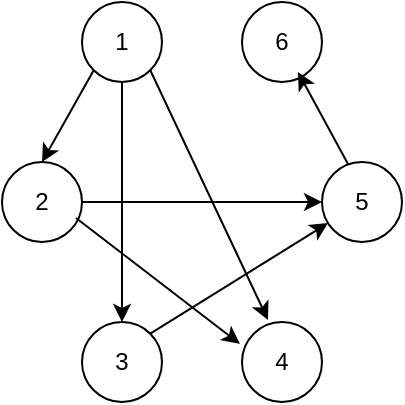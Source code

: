 <mxfile version="26.1.0">
  <diagram name="Page-1" id="yFo3JDUqa8ks6sWWVY3e">
    <mxGraphModel dx="839" dy="562" grid="1" gridSize="10" guides="1" tooltips="1" connect="1" arrows="1" fold="1" page="1" pageScale="1" pageWidth="827" pageHeight="1169" math="0" shadow="0">
      <root>
        <mxCell id="0" />
        <mxCell id="1" parent="0" />
        <mxCell id="MkSI1RDDnHFgFETz4aj6-1" value="1" style="ellipse;whiteSpace=wrap;html=1;aspect=fixed;" vertex="1" parent="1">
          <mxGeometry x="240" y="160" width="40" height="40" as="geometry" />
        </mxCell>
        <mxCell id="MkSI1RDDnHFgFETz4aj6-3" value="2" style="ellipse;whiteSpace=wrap;html=1;aspect=fixed;" vertex="1" parent="1">
          <mxGeometry x="200" y="240" width="40" height="40" as="geometry" />
        </mxCell>
        <mxCell id="MkSI1RDDnHFgFETz4aj6-4" value="3" style="ellipse;whiteSpace=wrap;html=1;aspect=fixed;" vertex="1" parent="1">
          <mxGeometry x="240" y="320" width="40" height="40" as="geometry" />
        </mxCell>
        <mxCell id="MkSI1RDDnHFgFETz4aj6-5" value="4" style="ellipse;whiteSpace=wrap;html=1;aspect=fixed;" vertex="1" parent="1">
          <mxGeometry x="320" y="320" width="40" height="40" as="geometry" />
        </mxCell>
        <mxCell id="MkSI1RDDnHFgFETz4aj6-6" value="5" style="ellipse;whiteSpace=wrap;html=1;aspect=fixed;" vertex="1" parent="1">
          <mxGeometry x="360" y="240" width="40" height="40" as="geometry" />
        </mxCell>
        <mxCell id="MkSI1RDDnHFgFETz4aj6-7" value="6" style="ellipse;whiteSpace=wrap;html=1;aspect=fixed;" vertex="1" parent="1">
          <mxGeometry x="320" y="160" width="40" height="40" as="geometry" />
        </mxCell>
        <mxCell id="MkSI1RDDnHFgFETz4aj6-8" value="" style="endArrow=classic;html=1;rounded=0;entryX=0.5;entryY=0;entryDx=0;entryDy=0;exitX=0;exitY=1;exitDx=0;exitDy=0;" edge="1" parent="1" source="MkSI1RDDnHFgFETz4aj6-1" target="MkSI1RDDnHFgFETz4aj6-3">
          <mxGeometry width="50" height="50" relative="1" as="geometry">
            <mxPoint x="250" y="190" as="sourcePoint" />
            <mxPoint x="250" y="250" as="targetPoint" />
          </mxGeometry>
        </mxCell>
        <mxCell id="MkSI1RDDnHFgFETz4aj6-9" value="" style="endArrow=classic;html=1;rounded=0;entryX=0.5;entryY=0;entryDx=0;entryDy=0;" edge="1" parent="1" target="MkSI1RDDnHFgFETz4aj6-4">
          <mxGeometry width="50" height="50" relative="1" as="geometry">
            <mxPoint x="260" y="200" as="sourcePoint" />
            <mxPoint x="310" y="150" as="targetPoint" />
          </mxGeometry>
        </mxCell>
        <mxCell id="MkSI1RDDnHFgFETz4aj6-10" value="" style="endArrow=classic;html=1;rounded=0;entryX=0.325;entryY=-0.025;entryDx=0;entryDy=0;entryPerimeter=0;exitX=1;exitY=1;exitDx=0;exitDy=0;" edge="1" parent="1" source="MkSI1RDDnHFgFETz4aj6-1" target="MkSI1RDDnHFgFETz4aj6-5">
          <mxGeometry width="50" height="50" relative="1" as="geometry">
            <mxPoint x="280" y="190" as="sourcePoint" />
            <mxPoint x="330" y="140" as="targetPoint" />
          </mxGeometry>
        </mxCell>
        <mxCell id="MkSI1RDDnHFgFETz4aj6-11" value="" style="endArrow=classic;html=1;rounded=0;entryX=-0.025;entryY=0.275;entryDx=0;entryDy=0;entryPerimeter=0;exitX=0.925;exitY=0.7;exitDx=0;exitDy=0;exitPerimeter=0;" edge="1" parent="1" source="MkSI1RDDnHFgFETz4aj6-3" target="MkSI1RDDnHFgFETz4aj6-5">
          <mxGeometry width="50" height="50" relative="1" as="geometry">
            <mxPoint x="220" y="280" as="sourcePoint" />
            <mxPoint x="270" y="230" as="targetPoint" />
          </mxGeometry>
        </mxCell>
        <mxCell id="MkSI1RDDnHFgFETz4aj6-12" value="" style="endArrow=classic;html=1;rounded=0;exitX=1;exitY=0.5;exitDx=0;exitDy=0;entryX=0;entryY=0.5;entryDx=0;entryDy=0;" edge="1" parent="1" source="MkSI1RDDnHFgFETz4aj6-3" target="MkSI1RDDnHFgFETz4aj6-6">
          <mxGeometry width="50" height="50" relative="1" as="geometry">
            <mxPoint x="390" y="320" as="sourcePoint" />
            <mxPoint x="350" y="260" as="targetPoint" />
          </mxGeometry>
        </mxCell>
        <mxCell id="MkSI1RDDnHFgFETz4aj6-13" value="" style="endArrow=classic;html=1;rounded=0;exitX=1;exitY=0;exitDx=0;exitDy=0;" edge="1" parent="1" source="MkSI1RDDnHFgFETz4aj6-4" target="MkSI1RDDnHFgFETz4aj6-6">
          <mxGeometry width="50" height="50" relative="1" as="geometry">
            <mxPoint x="390" y="320" as="sourcePoint" />
            <mxPoint x="440" y="270" as="targetPoint" />
          </mxGeometry>
        </mxCell>
        <mxCell id="MkSI1RDDnHFgFETz4aj6-14" value="" style="endArrow=classic;html=1;rounded=0;exitX=0.325;exitY=0.025;exitDx=0;exitDy=0;exitPerimeter=0;entryX=0.7;entryY=0.875;entryDx=0;entryDy=0;entryPerimeter=0;" edge="1" parent="1" source="MkSI1RDDnHFgFETz4aj6-6" target="MkSI1RDDnHFgFETz4aj6-7">
          <mxGeometry width="50" height="50" relative="1" as="geometry">
            <mxPoint x="390" y="320" as="sourcePoint" />
            <mxPoint x="350" y="200" as="targetPoint" />
          </mxGeometry>
        </mxCell>
      </root>
    </mxGraphModel>
  </diagram>
</mxfile>
